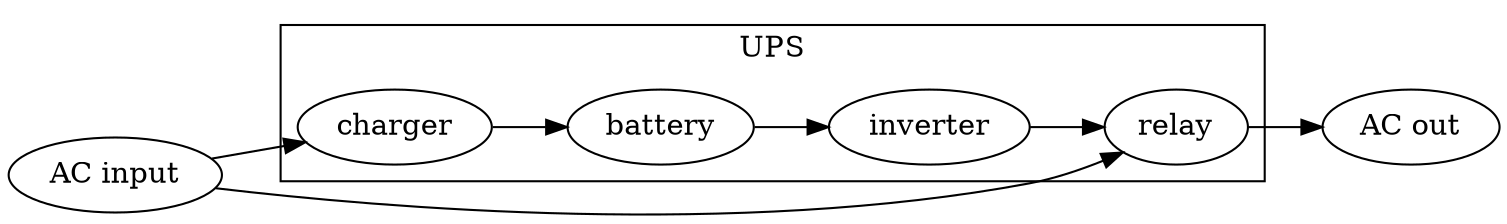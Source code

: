 digraph power{
	rankdir=LR;

	ACin [label="AC input"];
	ACout [label="AC out"];
	charger [label="charger"];
	battery [label="battery"];
	inverter [label="inverter"];
	relay [label="relay"];
	
	subgraph cluster_ups{
		charger -> battery -> inverter -> relay;
		label=UPS;
	}
	ACin -> charger
	relay -> ACout;
	ACin -> relay;
}
